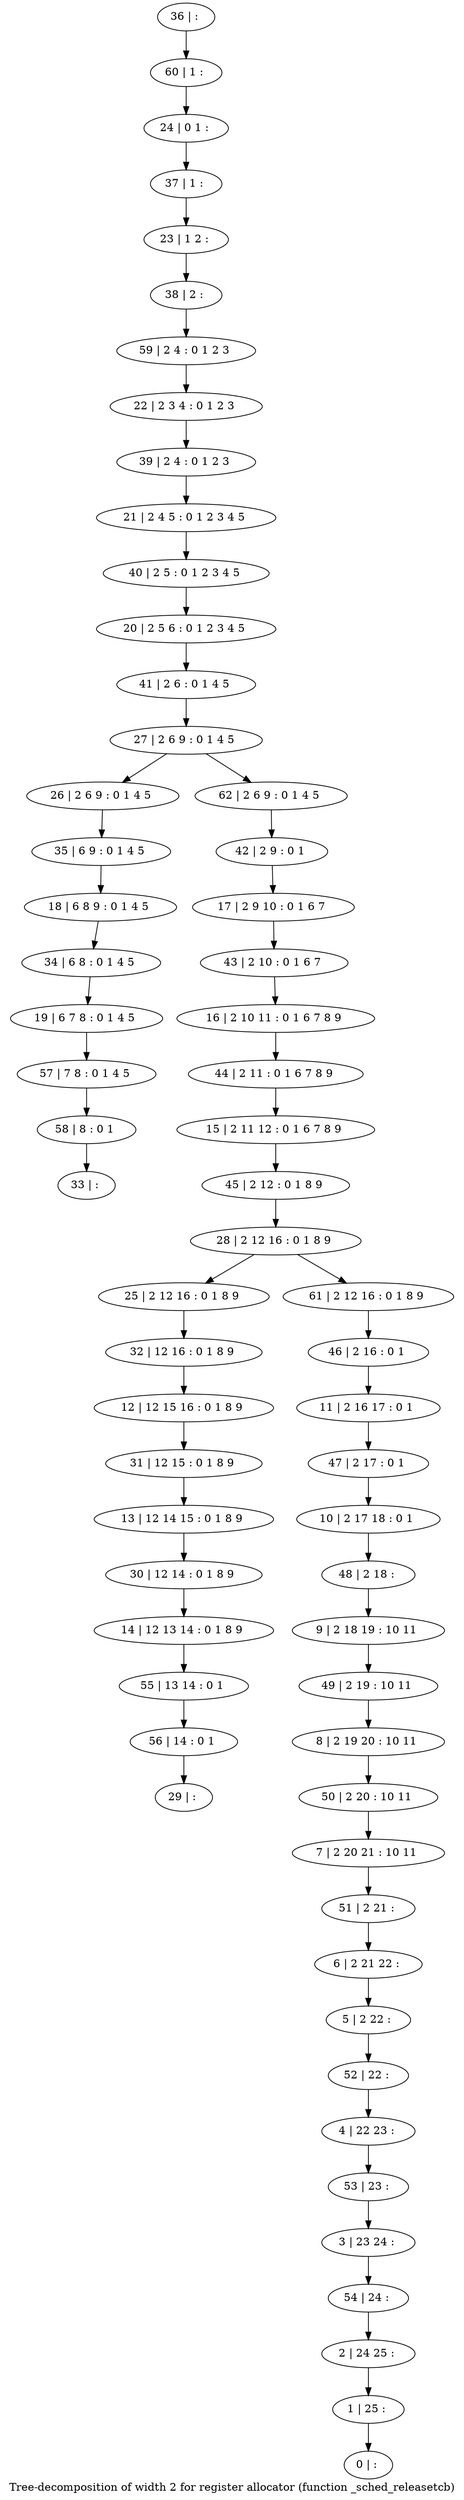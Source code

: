 digraph G {
graph [label="Tree-decomposition of width 2 for register allocator (function _sched_releasetcb)"]
0[label="0 | : "];
1[label="1 | 25 : "];
2[label="2 | 24 25 : "];
3[label="3 | 23 24 : "];
4[label="4 | 22 23 : "];
5[label="5 | 2 22 : "];
6[label="6 | 2 21 22 : "];
7[label="7 | 2 20 21 : 10 11 "];
8[label="8 | 2 19 20 : 10 11 "];
9[label="9 | 2 18 19 : 10 11 "];
10[label="10 | 2 17 18 : 0 1 "];
11[label="11 | 2 16 17 : 0 1 "];
12[label="12 | 12 15 16 : 0 1 8 9 "];
13[label="13 | 12 14 15 : 0 1 8 9 "];
14[label="14 | 12 13 14 : 0 1 8 9 "];
15[label="15 | 2 11 12 : 0 1 6 7 8 9 "];
16[label="16 | 2 10 11 : 0 1 6 7 8 9 "];
17[label="17 | 2 9 10 : 0 1 6 7 "];
18[label="18 | 6 8 9 : 0 1 4 5 "];
19[label="19 | 6 7 8 : 0 1 4 5 "];
20[label="20 | 2 5 6 : 0 1 2 3 4 5 "];
21[label="21 | 2 4 5 : 0 1 2 3 4 5 "];
22[label="22 | 2 3 4 : 0 1 2 3 "];
23[label="23 | 1 2 : "];
24[label="24 | 0 1 : "];
25[label="25 | 2 12 16 : 0 1 8 9 "];
26[label="26 | 2 6 9 : 0 1 4 5 "];
27[label="27 | 2 6 9 : 0 1 4 5 "];
28[label="28 | 2 12 16 : 0 1 8 9 "];
29[label="29 | : "];
30[label="30 | 12 14 : 0 1 8 9 "];
31[label="31 | 12 15 : 0 1 8 9 "];
32[label="32 | 12 16 : 0 1 8 9 "];
33[label="33 | : "];
34[label="34 | 6 8 : 0 1 4 5 "];
35[label="35 | 6 9 : 0 1 4 5 "];
36[label="36 | : "];
37[label="37 | 1 : "];
38[label="38 | 2 : "];
39[label="39 | 2 4 : 0 1 2 3 "];
40[label="40 | 2 5 : 0 1 2 3 4 5 "];
41[label="41 | 2 6 : 0 1 4 5 "];
42[label="42 | 2 9 : 0 1 "];
43[label="43 | 2 10 : 0 1 6 7 "];
44[label="44 | 2 11 : 0 1 6 7 8 9 "];
45[label="45 | 2 12 : 0 1 8 9 "];
46[label="46 | 2 16 : 0 1 "];
47[label="47 | 2 17 : 0 1 "];
48[label="48 | 2 18 : "];
49[label="49 | 2 19 : 10 11 "];
50[label="50 | 2 20 : 10 11 "];
51[label="51 | 2 21 : "];
52[label="52 | 22 : "];
53[label="53 | 23 : "];
54[label="54 | 24 : "];
55[label="55 | 13 14 : 0 1 "];
56[label="56 | 14 : 0 1 "];
57[label="57 | 7 8 : 0 1 4 5 "];
58[label="58 | 8 : 0 1 "];
59[label="59 | 2 4 : 0 1 2 3 "];
60[label="60 | 1 : "];
61[label="61 | 2 12 16 : 0 1 8 9 "];
62[label="62 | 2 6 9 : 0 1 4 5 "];
30->14 ;
13->30 ;
31->13 ;
12->31 ;
32->12 ;
25->32 ;
34->19 ;
18->34 ;
35->18 ;
26->35 ;
14->55 ;
56->29 ;
55->56 ;
19->57 ;
58->33 ;
57->58 ;
36->60 ;
60->24 ;
24->37 ;
37->23 ;
23->38 ;
38->59 ;
59->22 ;
22->39 ;
39->21 ;
21->40 ;
40->20 ;
20->41 ;
41->27 ;
42->17 ;
17->43 ;
43->16 ;
16->44 ;
44->15 ;
15->45 ;
45->28 ;
46->11 ;
11->47 ;
47->10 ;
10->48 ;
48->9 ;
9->49 ;
49->8 ;
8->50 ;
50->7 ;
7->51 ;
51->6 ;
6->5 ;
5->52 ;
52->4 ;
4->53 ;
53->3 ;
3->54 ;
54->2 ;
2->1 ;
1->0 ;
61->46 ;
62->42 ;
28->25 ;
28->61 ;
27->26 ;
27->62 ;
}
